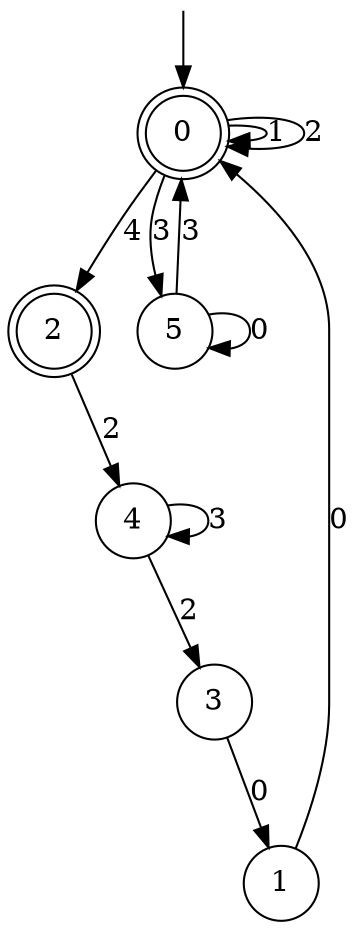 digraph g {

	s0 [shape="doublecircle" label="0"];
	s1 [shape="circle" label="1"];
	s2 [shape="doublecircle" label="2"];
	s3 [shape="circle" label="3"];
	s4 [shape="circle" label="4"];
	s5 [shape="circle" label="5"];
	s0 -> s0 [label="1"];
	s0 -> s0 [label="2"];
	s0 -> s5 [label="3"];
	s0 -> s2 [label="4"];
	s1 -> s0 [label="0"];
	s2 -> s4 [label="2"];
	s3 -> s1 [label="0"];
	s4 -> s3 [label="2"];
	s4 -> s4 [label="3"];
	s5 -> s5 [label="0"];
	s5 -> s0 [label="3"];

__start0 [label="" shape="none" width="0" height="0"];
__start0 -> s0;

}
